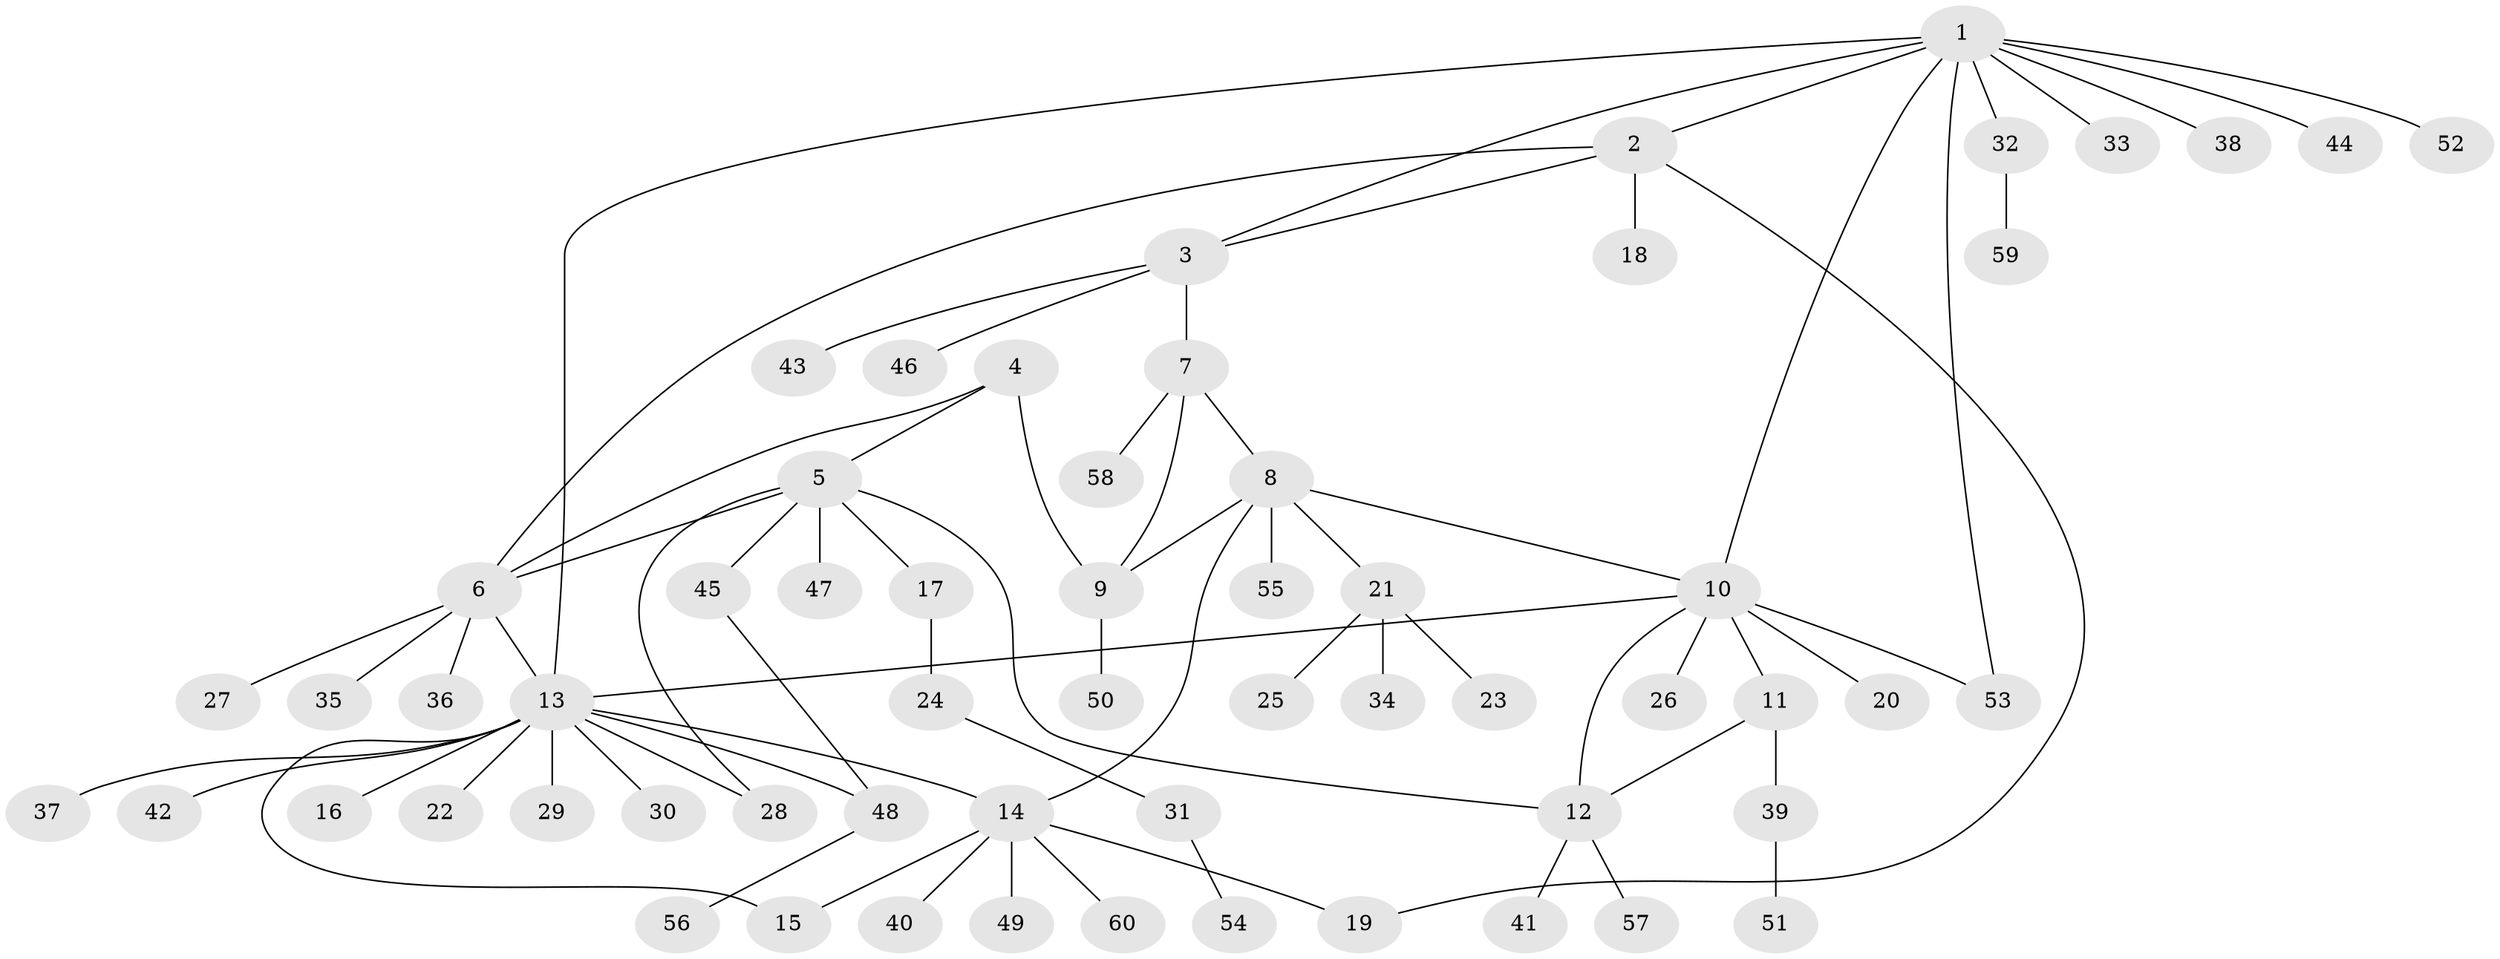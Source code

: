 // coarse degree distribution, {8: 0.022727272727272728, 5: 0.022727272727272728, 4: 0.045454545454545456, 7: 0.06818181818181818, 6: 0.045454545454545456, 2: 0.09090909090909091, 3: 0.045454545454545456, 12: 0.022727272727272728, 1: 0.6363636363636364}
// Generated by graph-tools (version 1.1) at 2025/52/02/27/25 19:52:17]
// undirected, 60 vertices, 74 edges
graph export_dot {
graph [start="1"]
  node [color=gray90,style=filled];
  1;
  2;
  3;
  4;
  5;
  6;
  7;
  8;
  9;
  10;
  11;
  12;
  13;
  14;
  15;
  16;
  17;
  18;
  19;
  20;
  21;
  22;
  23;
  24;
  25;
  26;
  27;
  28;
  29;
  30;
  31;
  32;
  33;
  34;
  35;
  36;
  37;
  38;
  39;
  40;
  41;
  42;
  43;
  44;
  45;
  46;
  47;
  48;
  49;
  50;
  51;
  52;
  53;
  54;
  55;
  56;
  57;
  58;
  59;
  60;
  1 -- 2;
  1 -- 3;
  1 -- 10;
  1 -- 13;
  1 -- 32;
  1 -- 33;
  1 -- 38;
  1 -- 44;
  1 -- 52;
  1 -- 53;
  2 -- 3;
  2 -- 6;
  2 -- 18;
  2 -- 19;
  3 -- 7;
  3 -- 43;
  3 -- 46;
  4 -- 5;
  4 -- 6;
  4 -- 9;
  5 -- 6;
  5 -- 12;
  5 -- 17;
  5 -- 28;
  5 -- 45;
  5 -- 47;
  6 -- 13;
  6 -- 27;
  6 -- 35;
  6 -- 36;
  7 -- 8;
  7 -- 9;
  7 -- 58;
  8 -- 9;
  8 -- 10;
  8 -- 14;
  8 -- 21;
  8 -- 55;
  9 -- 50;
  10 -- 11;
  10 -- 12;
  10 -- 13;
  10 -- 20;
  10 -- 26;
  10 -- 53;
  11 -- 12;
  11 -- 39;
  12 -- 41;
  12 -- 57;
  13 -- 14;
  13 -- 15;
  13 -- 16;
  13 -- 22;
  13 -- 28;
  13 -- 29;
  13 -- 30;
  13 -- 37;
  13 -- 42;
  13 -- 48;
  14 -- 15;
  14 -- 19;
  14 -- 40;
  14 -- 49;
  14 -- 60;
  17 -- 24;
  21 -- 23;
  21 -- 25;
  21 -- 34;
  24 -- 31;
  31 -- 54;
  32 -- 59;
  39 -- 51;
  45 -- 48;
  48 -- 56;
}
